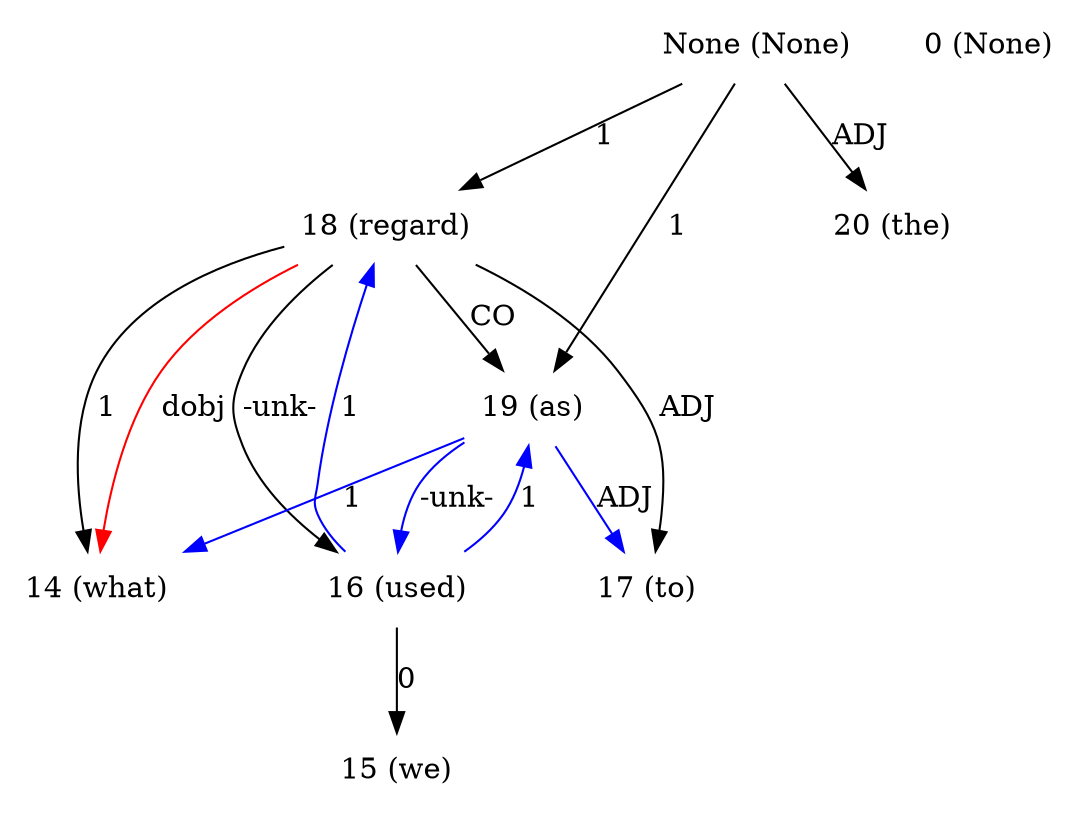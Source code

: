 digraph G{
edge [dir=forward]
node [shape=plaintext]

None [label="None (None)"]
None -> 18 [label="1"]
None -> 19 [label="1"]
None [label="None (None)"]
None -> 20 [label="ADJ"]
0 [label="0 (None)"]
14 [label="14 (what)"]
18 -> 14 [label="dobj", color="red"]
15 [label="15 (we)"]
16 [label="16 (used)"]
16 -> 19 [label="1", color="blue"]
16 -> 18 [label="1", color="blue"]
16 -> 15 [label="0"]
17 [label="17 (to)"]
18 [label="18 (regard)"]
18 -> 14 [label="1"]
18 -> 16 [label="-unk-"]
18 -> 19 [label="CO"]
18 -> 17 [label="ADJ"]
19 [label="19 (as)"]
19 -> 14 [label="1", color="blue"]
19 -> 16 [label="-unk-", color="blue"]
19 -> 17 [label="ADJ", color="blue"]
20 [label="20 (the)"]
}
